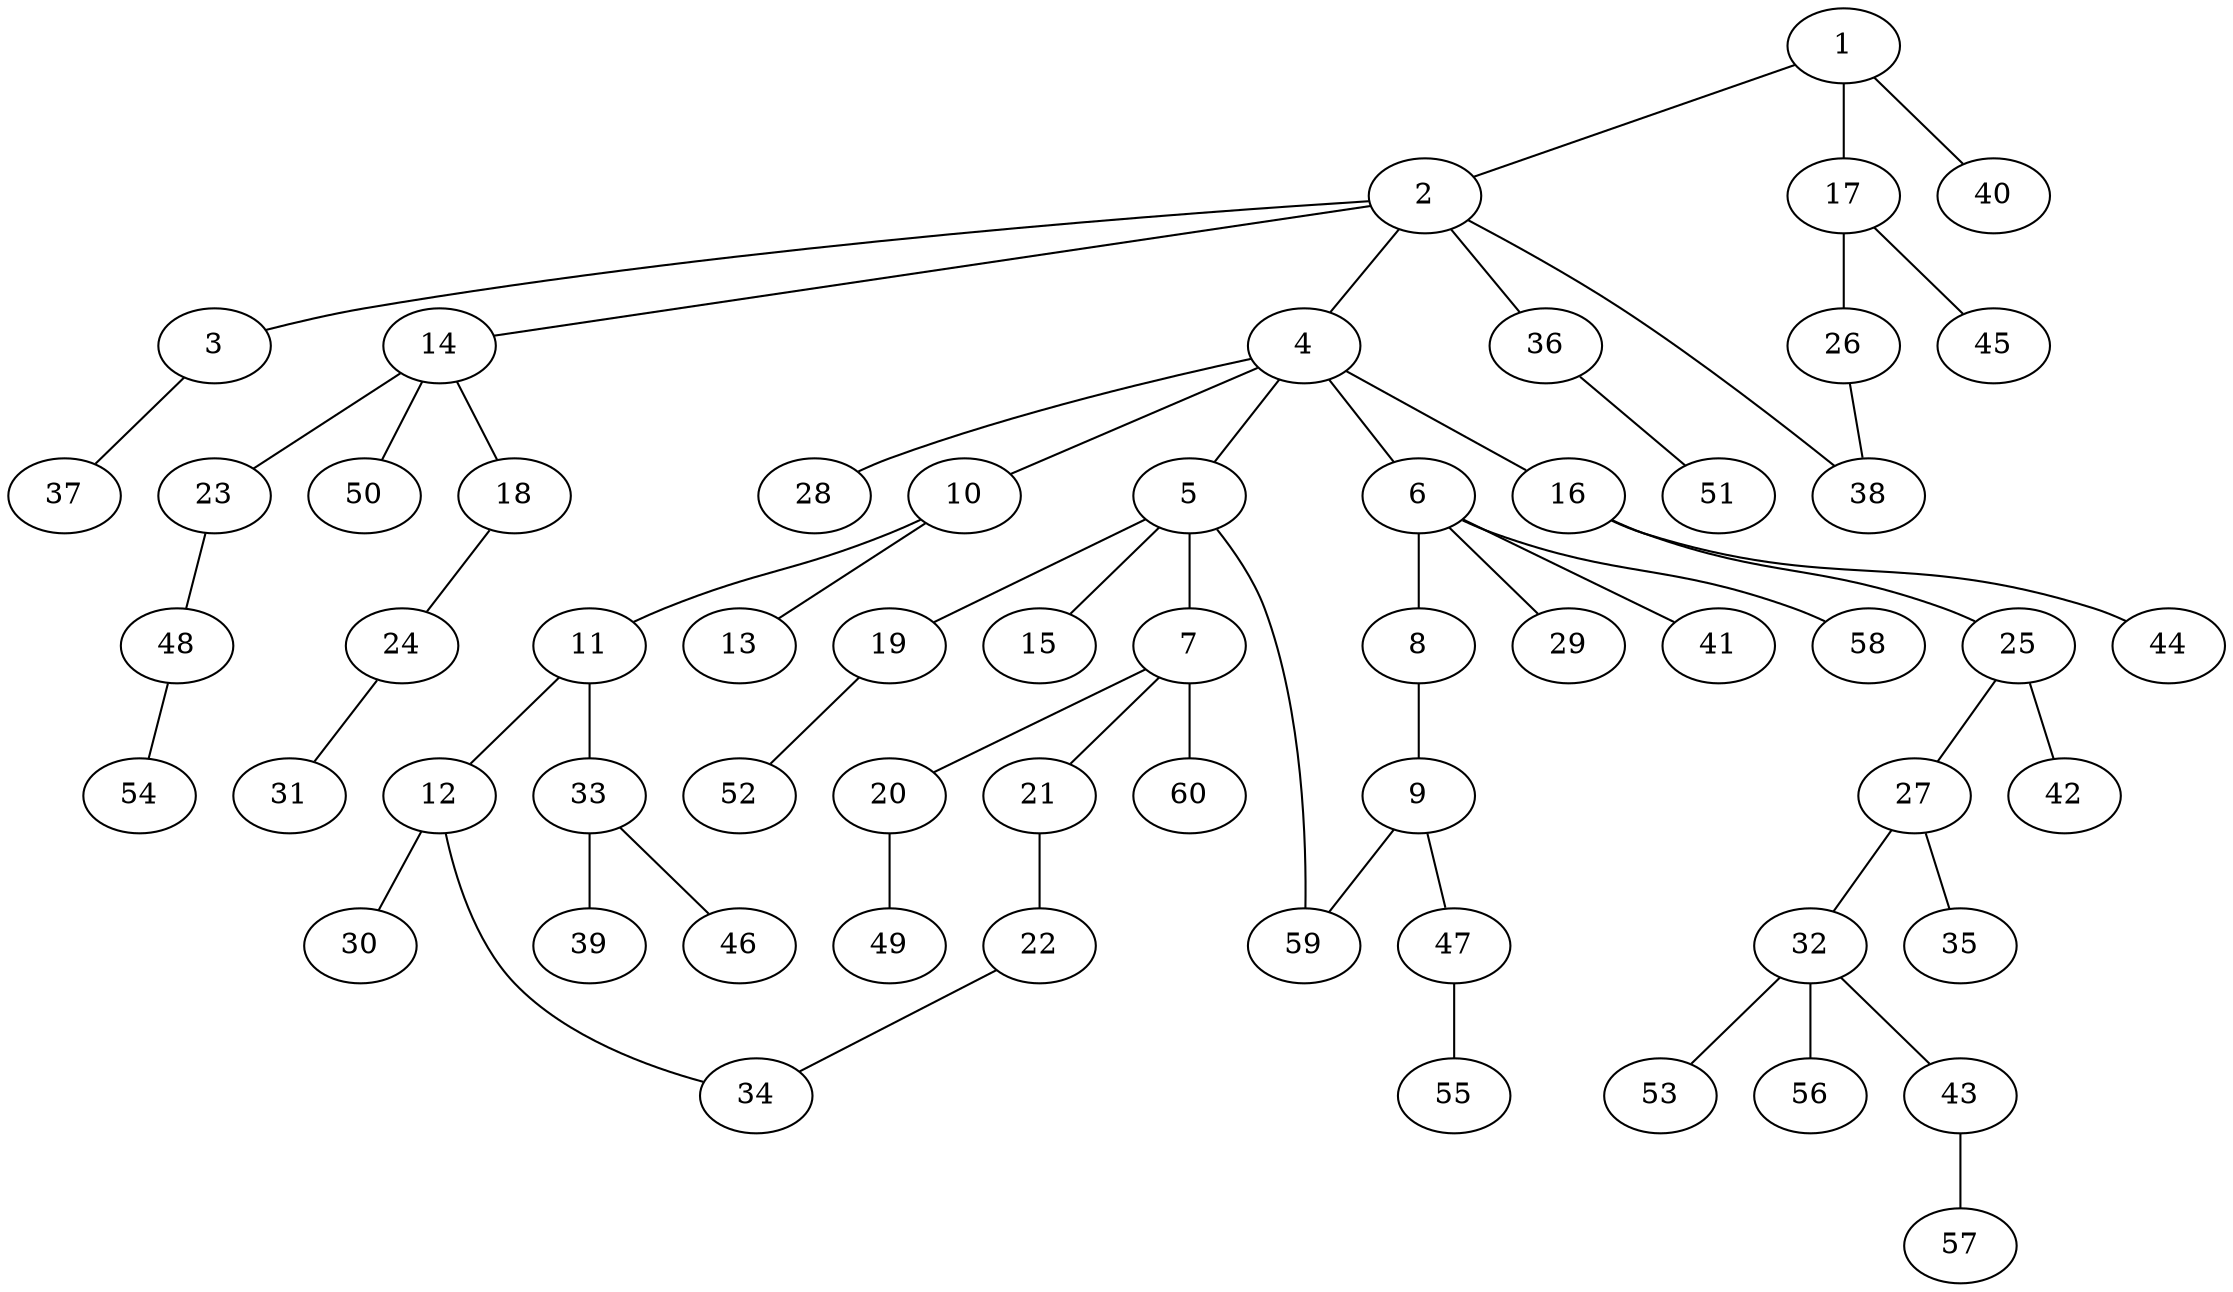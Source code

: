 graph graphname {1--2
1--17
1--40
2--3
2--4
2--14
2--36
2--38
3--37
4--5
4--6
4--10
4--16
4--28
5--7
5--15
5--19
5--59
6--8
6--29
6--41
6--58
7--20
7--21
7--60
8--9
9--47
9--59
10--11
10--13
11--12
11--33
12--30
12--34
14--18
14--23
14--50
16--25
16--44
17--26
17--45
18--24
19--52
20--49
21--22
22--34
23--48
24--31
25--27
25--42
26--38
27--32
27--35
32--43
32--53
32--56
33--39
33--46
36--51
43--57
47--55
48--54
}